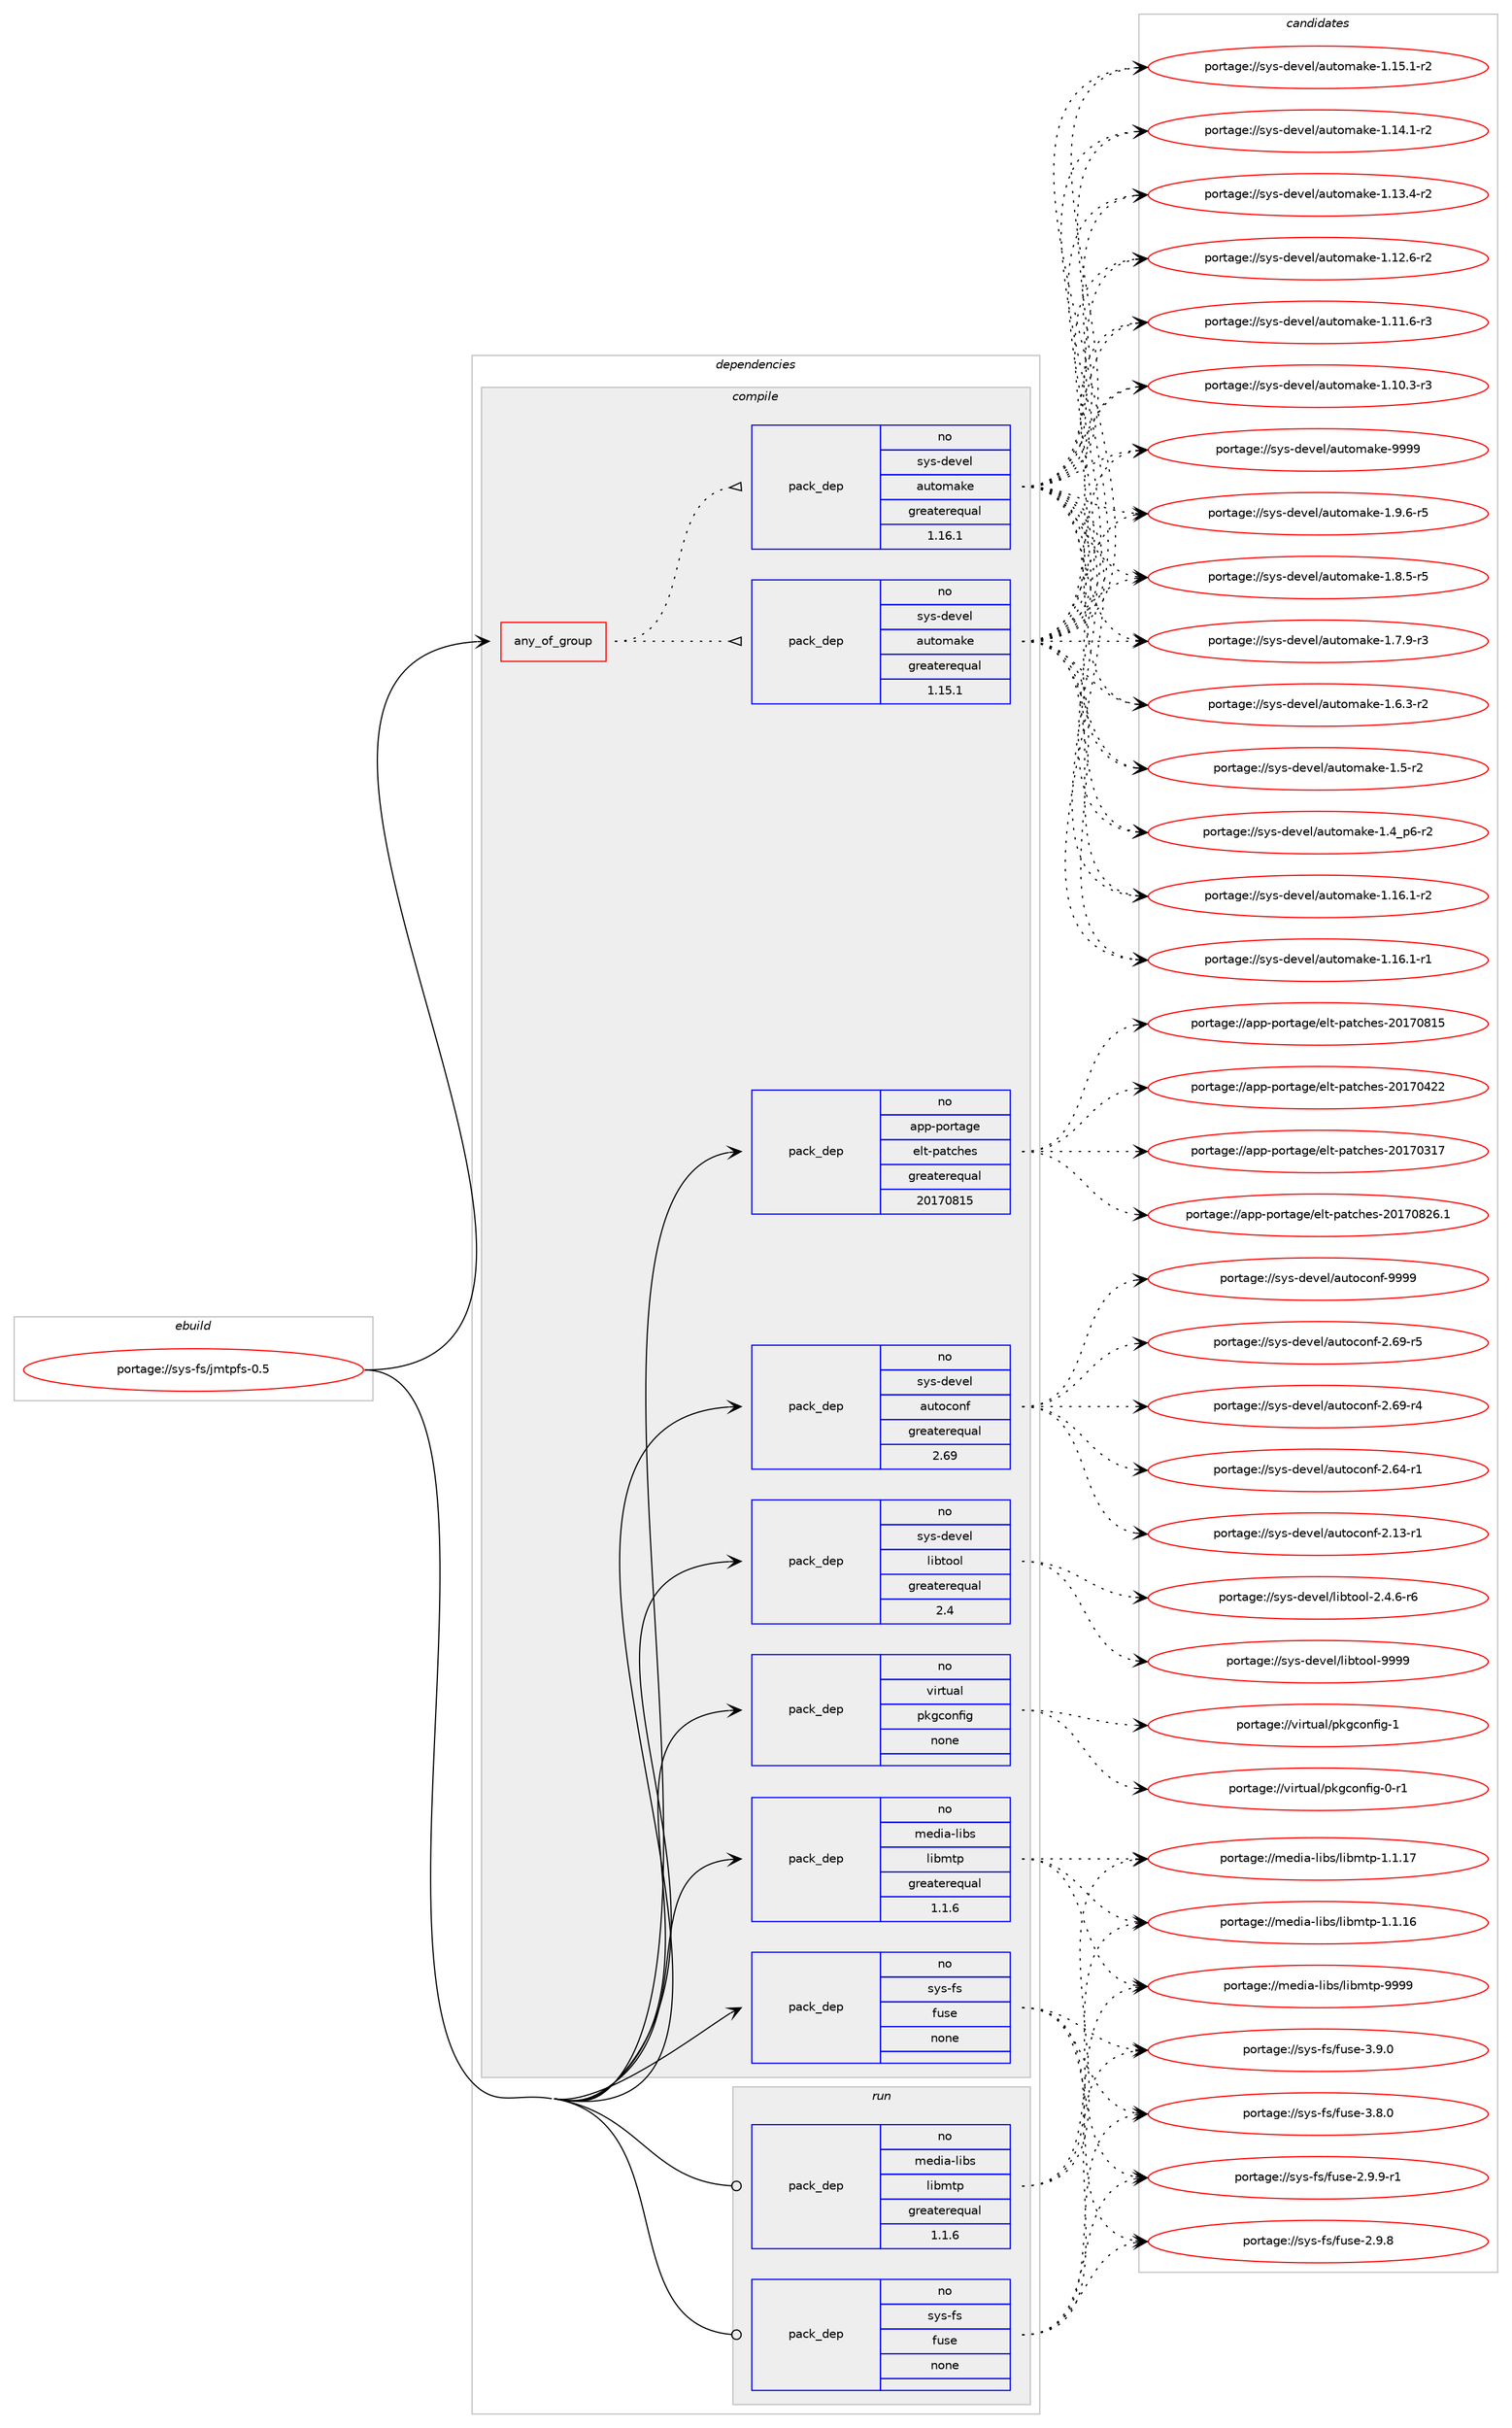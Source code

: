 digraph prolog {

# *************
# Graph options
# *************

newrank=true;
concentrate=true;
compound=true;
graph [rankdir=LR,fontname=Helvetica,fontsize=10,ranksep=1.5];#, ranksep=2.5, nodesep=0.2];
edge  [arrowhead=vee];
node  [fontname=Helvetica,fontsize=10];

# **********
# The ebuild
# **********

subgraph cluster_leftcol {
color=gray;
rank=same;
label=<<i>ebuild</i>>;
id [label="portage://sys-fs/jmtpfs-0.5", color=red, width=4, href="../sys-fs/jmtpfs-0.5.svg"];
}

# ****************
# The dependencies
# ****************

subgraph cluster_midcol {
color=gray;
label=<<i>dependencies</i>>;
subgraph cluster_compile {
fillcolor="#eeeeee";
style=filled;
label=<<i>compile</i>>;
subgraph any611 {
dependency23466 [label=<<TABLE BORDER="0" CELLBORDER="1" CELLSPACING="0" CELLPADDING="4"><TR><TD CELLPADDING="10">any_of_group</TD></TR></TABLE>>, shape=none, color=red];subgraph pack19048 {
dependency23467 [label=<<TABLE BORDER="0" CELLBORDER="1" CELLSPACING="0" CELLPADDING="4" WIDTH="220"><TR><TD ROWSPAN="6" CELLPADDING="30">pack_dep</TD></TR><TR><TD WIDTH="110">no</TD></TR><TR><TD>sys-devel</TD></TR><TR><TD>automake</TD></TR><TR><TD>greaterequal</TD></TR><TR><TD>1.16.1</TD></TR></TABLE>>, shape=none, color=blue];
}
dependency23466:e -> dependency23467:w [weight=20,style="dotted",arrowhead="oinv"];
subgraph pack19049 {
dependency23468 [label=<<TABLE BORDER="0" CELLBORDER="1" CELLSPACING="0" CELLPADDING="4" WIDTH="220"><TR><TD ROWSPAN="6" CELLPADDING="30">pack_dep</TD></TR><TR><TD WIDTH="110">no</TD></TR><TR><TD>sys-devel</TD></TR><TR><TD>automake</TD></TR><TR><TD>greaterequal</TD></TR><TR><TD>1.15.1</TD></TR></TABLE>>, shape=none, color=blue];
}
dependency23466:e -> dependency23468:w [weight=20,style="dotted",arrowhead="oinv"];
}
id:e -> dependency23466:w [weight=20,style="solid",arrowhead="vee"];
subgraph pack19050 {
dependency23469 [label=<<TABLE BORDER="0" CELLBORDER="1" CELLSPACING="0" CELLPADDING="4" WIDTH="220"><TR><TD ROWSPAN="6" CELLPADDING="30">pack_dep</TD></TR><TR><TD WIDTH="110">no</TD></TR><TR><TD>app-portage</TD></TR><TR><TD>elt-patches</TD></TR><TR><TD>greaterequal</TD></TR><TR><TD>20170815</TD></TR></TABLE>>, shape=none, color=blue];
}
id:e -> dependency23469:w [weight=20,style="solid",arrowhead="vee"];
subgraph pack19051 {
dependency23470 [label=<<TABLE BORDER="0" CELLBORDER="1" CELLSPACING="0" CELLPADDING="4" WIDTH="220"><TR><TD ROWSPAN="6" CELLPADDING="30">pack_dep</TD></TR><TR><TD WIDTH="110">no</TD></TR><TR><TD>media-libs</TD></TR><TR><TD>libmtp</TD></TR><TR><TD>greaterequal</TD></TR><TR><TD>1.1.6</TD></TR></TABLE>>, shape=none, color=blue];
}
id:e -> dependency23470:w [weight=20,style="solid",arrowhead="vee"];
subgraph pack19052 {
dependency23471 [label=<<TABLE BORDER="0" CELLBORDER="1" CELLSPACING="0" CELLPADDING="4" WIDTH="220"><TR><TD ROWSPAN="6" CELLPADDING="30">pack_dep</TD></TR><TR><TD WIDTH="110">no</TD></TR><TR><TD>sys-devel</TD></TR><TR><TD>autoconf</TD></TR><TR><TD>greaterequal</TD></TR><TR><TD>2.69</TD></TR></TABLE>>, shape=none, color=blue];
}
id:e -> dependency23471:w [weight=20,style="solid",arrowhead="vee"];
subgraph pack19053 {
dependency23472 [label=<<TABLE BORDER="0" CELLBORDER="1" CELLSPACING="0" CELLPADDING="4" WIDTH="220"><TR><TD ROWSPAN="6" CELLPADDING="30">pack_dep</TD></TR><TR><TD WIDTH="110">no</TD></TR><TR><TD>sys-devel</TD></TR><TR><TD>libtool</TD></TR><TR><TD>greaterequal</TD></TR><TR><TD>2.4</TD></TR></TABLE>>, shape=none, color=blue];
}
id:e -> dependency23472:w [weight=20,style="solid",arrowhead="vee"];
subgraph pack19054 {
dependency23473 [label=<<TABLE BORDER="0" CELLBORDER="1" CELLSPACING="0" CELLPADDING="4" WIDTH="220"><TR><TD ROWSPAN="6" CELLPADDING="30">pack_dep</TD></TR><TR><TD WIDTH="110">no</TD></TR><TR><TD>sys-fs</TD></TR><TR><TD>fuse</TD></TR><TR><TD>none</TD></TR><TR><TD></TD></TR></TABLE>>, shape=none, color=blue];
}
id:e -> dependency23473:w [weight=20,style="solid",arrowhead="vee"];
subgraph pack19055 {
dependency23474 [label=<<TABLE BORDER="0" CELLBORDER="1" CELLSPACING="0" CELLPADDING="4" WIDTH="220"><TR><TD ROWSPAN="6" CELLPADDING="30">pack_dep</TD></TR><TR><TD WIDTH="110">no</TD></TR><TR><TD>virtual</TD></TR><TR><TD>pkgconfig</TD></TR><TR><TD>none</TD></TR><TR><TD></TD></TR></TABLE>>, shape=none, color=blue];
}
id:e -> dependency23474:w [weight=20,style="solid",arrowhead="vee"];
}
subgraph cluster_compileandrun {
fillcolor="#eeeeee";
style=filled;
label=<<i>compile and run</i>>;
}
subgraph cluster_run {
fillcolor="#eeeeee";
style=filled;
label=<<i>run</i>>;
subgraph pack19056 {
dependency23475 [label=<<TABLE BORDER="0" CELLBORDER="1" CELLSPACING="0" CELLPADDING="4" WIDTH="220"><TR><TD ROWSPAN="6" CELLPADDING="30">pack_dep</TD></TR><TR><TD WIDTH="110">no</TD></TR><TR><TD>media-libs</TD></TR><TR><TD>libmtp</TD></TR><TR><TD>greaterequal</TD></TR><TR><TD>1.1.6</TD></TR></TABLE>>, shape=none, color=blue];
}
id:e -> dependency23475:w [weight=20,style="solid",arrowhead="odot"];
subgraph pack19057 {
dependency23476 [label=<<TABLE BORDER="0" CELLBORDER="1" CELLSPACING="0" CELLPADDING="4" WIDTH="220"><TR><TD ROWSPAN="6" CELLPADDING="30">pack_dep</TD></TR><TR><TD WIDTH="110">no</TD></TR><TR><TD>sys-fs</TD></TR><TR><TD>fuse</TD></TR><TR><TD>none</TD></TR><TR><TD></TD></TR></TABLE>>, shape=none, color=blue];
}
id:e -> dependency23476:w [weight=20,style="solid",arrowhead="odot"];
}
}

# **************
# The candidates
# **************

subgraph cluster_choices {
rank=same;
color=gray;
label=<<i>candidates</i>>;

subgraph choice19048 {
color=black;
nodesep=1;
choice115121115451001011181011084797117116111109971071014557575757 [label="portage://sys-devel/automake-9999", color=red, width=4,href="../sys-devel/automake-9999.svg"];
choice115121115451001011181011084797117116111109971071014549465746544511453 [label="portage://sys-devel/automake-1.9.6-r5", color=red, width=4,href="../sys-devel/automake-1.9.6-r5.svg"];
choice115121115451001011181011084797117116111109971071014549465646534511453 [label="portage://sys-devel/automake-1.8.5-r5", color=red, width=4,href="../sys-devel/automake-1.8.5-r5.svg"];
choice115121115451001011181011084797117116111109971071014549465546574511451 [label="portage://sys-devel/automake-1.7.9-r3", color=red, width=4,href="../sys-devel/automake-1.7.9-r3.svg"];
choice115121115451001011181011084797117116111109971071014549465446514511450 [label="portage://sys-devel/automake-1.6.3-r2", color=red, width=4,href="../sys-devel/automake-1.6.3-r2.svg"];
choice11512111545100101118101108479711711611110997107101454946534511450 [label="portage://sys-devel/automake-1.5-r2", color=red, width=4,href="../sys-devel/automake-1.5-r2.svg"];
choice115121115451001011181011084797117116111109971071014549465295112544511450 [label="portage://sys-devel/automake-1.4_p6-r2", color=red, width=4,href="../sys-devel/automake-1.4_p6-r2.svg"];
choice11512111545100101118101108479711711611110997107101454946495446494511450 [label="portage://sys-devel/automake-1.16.1-r2", color=red, width=4,href="../sys-devel/automake-1.16.1-r2.svg"];
choice11512111545100101118101108479711711611110997107101454946495446494511449 [label="portage://sys-devel/automake-1.16.1-r1", color=red, width=4,href="../sys-devel/automake-1.16.1-r1.svg"];
choice11512111545100101118101108479711711611110997107101454946495346494511450 [label="portage://sys-devel/automake-1.15.1-r2", color=red, width=4,href="../sys-devel/automake-1.15.1-r2.svg"];
choice11512111545100101118101108479711711611110997107101454946495246494511450 [label="portage://sys-devel/automake-1.14.1-r2", color=red, width=4,href="../sys-devel/automake-1.14.1-r2.svg"];
choice11512111545100101118101108479711711611110997107101454946495146524511450 [label="portage://sys-devel/automake-1.13.4-r2", color=red, width=4,href="../sys-devel/automake-1.13.4-r2.svg"];
choice11512111545100101118101108479711711611110997107101454946495046544511450 [label="portage://sys-devel/automake-1.12.6-r2", color=red, width=4,href="../sys-devel/automake-1.12.6-r2.svg"];
choice11512111545100101118101108479711711611110997107101454946494946544511451 [label="portage://sys-devel/automake-1.11.6-r3", color=red, width=4,href="../sys-devel/automake-1.11.6-r3.svg"];
choice11512111545100101118101108479711711611110997107101454946494846514511451 [label="portage://sys-devel/automake-1.10.3-r3", color=red, width=4,href="../sys-devel/automake-1.10.3-r3.svg"];
dependency23467:e -> choice115121115451001011181011084797117116111109971071014557575757:w [style=dotted,weight="100"];
dependency23467:e -> choice115121115451001011181011084797117116111109971071014549465746544511453:w [style=dotted,weight="100"];
dependency23467:e -> choice115121115451001011181011084797117116111109971071014549465646534511453:w [style=dotted,weight="100"];
dependency23467:e -> choice115121115451001011181011084797117116111109971071014549465546574511451:w [style=dotted,weight="100"];
dependency23467:e -> choice115121115451001011181011084797117116111109971071014549465446514511450:w [style=dotted,weight="100"];
dependency23467:e -> choice11512111545100101118101108479711711611110997107101454946534511450:w [style=dotted,weight="100"];
dependency23467:e -> choice115121115451001011181011084797117116111109971071014549465295112544511450:w [style=dotted,weight="100"];
dependency23467:e -> choice11512111545100101118101108479711711611110997107101454946495446494511450:w [style=dotted,weight="100"];
dependency23467:e -> choice11512111545100101118101108479711711611110997107101454946495446494511449:w [style=dotted,weight="100"];
dependency23467:e -> choice11512111545100101118101108479711711611110997107101454946495346494511450:w [style=dotted,weight="100"];
dependency23467:e -> choice11512111545100101118101108479711711611110997107101454946495246494511450:w [style=dotted,weight="100"];
dependency23467:e -> choice11512111545100101118101108479711711611110997107101454946495146524511450:w [style=dotted,weight="100"];
dependency23467:e -> choice11512111545100101118101108479711711611110997107101454946495046544511450:w [style=dotted,weight="100"];
dependency23467:e -> choice11512111545100101118101108479711711611110997107101454946494946544511451:w [style=dotted,weight="100"];
dependency23467:e -> choice11512111545100101118101108479711711611110997107101454946494846514511451:w [style=dotted,weight="100"];
}
subgraph choice19049 {
color=black;
nodesep=1;
choice115121115451001011181011084797117116111109971071014557575757 [label="portage://sys-devel/automake-9999", color=red, width=4,href="../sys-devel/automake-9999.svg"];
choice115121115451001011181011084797117116111109971071014549465746544511453 [label="portage://sys-devel/automake-1.9.6-r5", color=red, width=4,href="../sys-devel/automake-1.9.6-r5.svg"];
choice115121115451001011181011084797117116111109971071014549465646534511453 [label="portage://sys-devel/automake-1.8.5-r5", color=red, width=4,href="../sys-devel/automake-1.8.5-r5.svg"];
choice115121115451001011181011084797117116111109971071014549465546574511451 [label="portage://sys-devel/automake-1.7.9-r3", color=red, width=4,href="../sys-devel/automake-1.7.9-r3.svg"];
choice115121115451001011181011084797117116111109971071014549465446514511450 [label="portage://sys-devel/automake-1.6.3-r2", color=red, width=4,href="../sys-devel/automake-1.6.3-r2.svg"];
choice11512111545100101118101108479711711611110997107101454946534511450 [label="portage://sys-devel/automake-1.5-r2", color=red, width=4,href="../sys-devel/automake-1.5-r2.svg"];
choice115121115451001011181011084797117116111109971071014549465295112544511450 [label="portage://sys-devel/automake-1.4_p6-r2", color=red, width=4,href="../sys-devel/automake-1.4_p6-r2.svg"];
choice11512111545100101118101108479711711611110997107101454946495446494511450 [label="portage://sys-devel/automake-1.16.1-r2", color=red, width=4,href="../sys-devel/automake-1.16.1-r2.svg"];
choice11512111545100101118101108479711711611110997107101454946495446494511449 [label="portage://sys-devel/automake-1.16.1-r1", color=red, width=4,href="../sys-devel/automake-1.16.1-r1.svg"];
choice11512111545100101118101108479711711611110997107101454946495346494511450 [label="portage://sys-devel/automake-1.15.1-r2", color=red, width=4,href="../sys-devel/automake-1.15.1-r2.svg"];
choice11512111545100101118101108479711711611110997107101454946495246494511450 [label="portage://sys-devel/automake-1.14.1-r2", color=red, width=4,href="../sys-devel/automake-1.14.1-r2.svg"];
choice11512111545100101118101108479711711611110997107101454946495146524511450 [label="portage://sys-devel/automake-1.13.4-r2", color=red, width=4,href="../sys-devel/automake-1.13.4-r2.svg"];
choice11512111545100101118101108479711711611110997107101454946495046544511450 [label="portage://sys-devel/automake-1.12.6-r2", color=red, width=4,href="../sys-devel/automake-1.12.6-r2.svg"];
choice11512111545100101118101108479711711611110997107101454946494946544511451 [label="portage://sys-devel/automake-1.11.6-r3", color=red, width=4,href="../sys-devel/automake-1.11.6-r3.svg"];
choice11512111545100101118101108479711711611110997107101454946494846514511451 [label="portage://sys-devel/automake-1.10.3-r3", color=red, width=4,href="../sys-devel/automake-1.10.3-r3.svg"];
dependency23468:e -> choice115121115451001011181011084797117116111109971071014557575757:w [style=dotted,weight="100"];
dependency23468:e -> choice115121115451001011181011084797117116111109971071014549465746544511453:w [style=dotted,weight="100"];
dependency23468:e -> choice115121115451001011181011084797117116111109971071014549465646534511453:w [style=dotted,weight="100"];
dependency23468:e -> choice115121115451001011181011084797117116111109971071014549465546574511451:w [style=dotted,weight="100"];
dependency23468:e -> choice115121115451001011181011084797117116111109971071014549465446514511450:w [style=dotted,weight="100"];
dependency23468:e -> choice11512111545100101118101108479711711611110997107101454946534511450:w [style=dotted,weight="100"];
dependency23468:e -> choice115121115451001011181011084797117116111109971071014549465295112544511450:w [style=dotted,weight="100"];
dependency23468:e -> choice11512111545100101118101108479711711611110997107101454946495446494511450:w [style=dotted,weight="100"];
dependency23468:e -> choice11512111545100101118101108479711711611110997107101454946495446494511449:w [style=dotted,weight="100"];
dependency23468:e -> choice11512111545100101118101108479711711611110997107101454946495346494511450:w [style=dotted,weight="100"];
dependency23468:e -> choice11512111545100101118101108479711711611110997107101454946495246494511450:w [style=dotted,weight="100"];
dependency23468:e -> choice11512111545100101118101108479711711611110997107101454946495146524511450:w [style=dotted,weight="100"];
dependency23468:e -> choice11512111545100101118101108479711711611110997107101454946495046544511450:w [style=dotted,weight="100"];
dependency23468:e -> choice11512111545100101118101108479711711611110997107101454946494946544511451:w [style=dotted,weight="100"];
dependency23468:e -> choice11512111545100101118101108479711711611110997107101454946494846514511451:w [style=dotted,weight="100"];
}
subgraph choice19050 {
color=black;
nodesep=1;
choice971121124511211111411697103101471011081164511297116991041011154550484955485650544649 [label="portage://app-portage/elt-patches-20170826.1", color=red, width=4,href="../app-portage/elt-patches-20170826.1.svg"];
choice97112112451121111141169710310147101108116451129711699104101115455048495548564953 [label="portage://app-portage/elt-patches-20170815", color=red, width=4,href="../app-portage/elt-patches-20170815.svg"];
choice97112112451121111141169710310147101108116451129711699104101115455048495548525050 [label="portage://app-portage/elt-patches-20170422", color=red, width=4,href="../app-portage/elt-patches-20170422.svg"];
choice97112112451121111141169710310147101108116451129711699104101115455048495548514955 [label="portage://app-portage/elt-patches-20170317", color=red, width=4,href="../app-portage/elt-patches-20170317.svg"];
dependency23469:e -> choice971121124511211111411697103101471011081164511297116991041011154550484955485650544649:w [style=dotted,weight="100"];
dependency23469:e -> choice97112112451121111141169710310147101108116451129711699104101115455048495548564953:w [style=dotted,weight="100"];
dependency23469:e -> choice97112112451121111141169710310147101108116451129711699104101115455048495548525050:w [style=dotted,weight="100"];
dependency23469:e -> choice97112112451121111141169710310147101108116451129711699104101115455048495548514955:w [style=dotted,weight="100"];
}
subgraph choice19051 {
color=black;
nodesep=1;
choice10910110010597451081059811547108105981091161124557575757 [label="portage://media-libs/libmtp-9999", color=red, width=4,href="../media-libs/libmtp-9999.svg"];
choice109101100105974510810598115471081059810911611245494649464955 [label="portage://media-libs/libmtp-1.1.17", color=red, width=4,href="../media-libs/libmtp-1.1.17.svg"];
choice109101100105974510810598115471081059810911611245494649464954 [label="portage://media-libs/libmtp-1.1.16", color=red, width=4,href="../media-libs/libmtp-1.1.16.svg"];
dependency23470:e -> choice10910110010597451081059811547108105981091161124557575757:w [style=dotted,weight="100"];
dependency23470:e -> choice109101100105974510810598115471081059810911611245494649464955:w [style=dotted,weight="100"];
dependency23470:e -> choice109101100105974510810598115471081059810911611245494649464954:w [style=dotted,weight="100"];
}
subgraph choice19052 {
color=black;
nodesep=1;
choice115121115451001011181011084797117116111991111101024557575757 [label="portage://sys-devel/autoconf-9999", color=red, width=4,href="../sys-devel/autoconf-9999.svg"];
choice1151211154510010111810110847971171161119911111010245504654574511453 [label="portage://sys-devel/autoconf-2.69-r5", color=red, width=4,href="../sys-devel/autoconf-2.69-r5.svg"];
choice1151211154510010111810110847971171161119911111010245504654574511452 [label="portage://sys-devel/autoconf-2.69-r4", color=red, width=4,href="../sys-devel/autoconf-2.69-r4.svg"];
choice1151211154510010111810110847971171161119911111010245504654524511449 [label="portage://sys-devel/autoconf-2.64-r1", color=red, width=4,href="../sys-devel/autoconf-2.64-r1.svg"];
choice1151211154510010111810110847971171161119911111010245504649514511449 [label="portage://sys-devel/autoconf-2.13-r1", color=red, width=4,href="../sys-devel/autoconf-2.13-r1.svg"];
dependency23471:e -> choice115121115451001011181011084797117116111991111101024557575757:w [style=dotted,weight="100"];
dependency23471:e -> choice1151211154510010111810110847971171161119911111010245504654574511453:w [style=dotted,weight="100"];
dependency23471:e -> choice1151211154510010111810110847971171161119911111010245504654574511452:w [style=dotted,weight="100"];
dependency23471:e -> choice1151211154510010111810110847971171161119911111010245504654524511449:w [style=dotted,weight="100"];
dependency23471:e -> choice1151211154510010111810110847971171161119911111010245504649514511449:w [style=dotted,weight="100"];
}
subgraph choice19053 {
color=black;
nodesep=1;
choice1151211154510010111810110847108105981161111111084557575757 [label="portage://sys-devel/libtool-9999", color=red, width=4,href="../sys-devel/libtool-9999.svg"];
choice1151211154510010111810110847108105981161111111084550465246544511454 [label="portage://sys-devel/libtool-2.4.6-r6", color=red, width=4,href="../sys-devel/libtool-2.4.6-r6.svg"];
dependency23472:e -> choice1151211154510010111810110847108105981161111111084557575757:w [style=dotted,weight="100"];
dependency23472:e -> choice1151211154510010111810110847108105981161111111084550465246544511454:w [style=dotted,weight="100"];
}
subgraph choice19054 {
color=black;
nodesep=1;
choice1151211154510211547102117115101455146574648 [label="portage://sys-fs/fuse-3.9.0", color=red, width=4,href="../sys-fs/fuse-3.9.0.svg"];
choice1151211154510211547102117115101455146564648 [label="portage://sys-fs/fuse-3.8.0", color=red, width=4,href="../sys-fs/fuse-3.8.0.svg"];
choice11512111545102115471021171151014550465746574511449 [label="portage://sys-fs/fuse-2.9.9-r1", color=red, width=4,href="../sys-fs/fuse-2.9.9-r1.svg"];
choice1151211154510211547102117115101455046574656 [label="portage://sys-fs/fuse-2.9.8", color=red, width=4,href="../sys-fs/fuse-2.9.8.svg"];
dependency23473:e -> choice1151211154510211547102117115101455146574648:w [style=dotted,weight="100"];
dependency23473:e -> choice1151211154510211547102117115101455146564648:w [style=dotted,weight="100"];
dependency23473:e -> choice11512111545102115471021171151014550465746574511449:w [style=dotted,weight="100"];
dependency23473:e -> choice1151211154510211547102117115101455046574656:w [style=dotted,weight="100"];
}
subgraph choice19055 {
color=black;
nodesep=1;
choice1181051141161179710847112107103991111101021051034549 [label="portage://virtual/pkgconfig-1", color=red, width=4,href="../virtual/pkgconfig-1.svg"];
choice11810511411611797108471121071039911111010210510345484511449 [label="portage://virtual/pkgconfig-0-r1", color=red, width=4,href="../virtual/pkgconfig-0-r1.svg"];
dependency23474:e -> choice1181051141161179710847112107103991111101021051034549:w [style=dotted,weight="100"];
dependency23474:e -> choice11810511411611797108471121071039911111010210510345484511449:w [style=dotted,weight="100"];
}
subgraph choice19056 {
color=black;
nodesep=1;
choice10910110010597451081059811547108105981091161124557575757 [label="portage://media-libs/libmtp-9999", color=red, width=4,href="../media-libs/libmtp-9999.svg"];
choice109101100105974510810598115471081059810911611245494649464955 [label="portage://media-libs/libmtp-1.1.17", color=red, width=4,href="../media-libs/libmtp-1.1.17.svg"];
choice109101100105974510810598115471081059810911611245494649464954 [label="portage://media-libs/libmtp-1.1.16", color=red, width=4,href="../media-libs/libmtp-1.1.16.svg"];
dependency23475:e -> choice10910110010597451081059811547108105981091161124557575757:w [style=dotted,weight="100"];
dependency23475:e -> choice109101100105974510810598115471081059810911611245494649464955:w [style=dotted,weight="100"];
dependency23475:e -> choice109101100105974510810598115471081059810911611245494649464954:w [style=dotted,weight="100"];
}
subgraph choice19057 {
color=black;
nodesep=1;
choice1151211154510211547102117115101455146574648 [label="portage://sys-fs/fuse-3.9.0", color=red, width=4,href="../sys-fs/fuse-3.9.0.svg"];
choice1151211154510211547102117115101455146564648 [label="portage://sys-fs/fuse-3.8.0", color=red, width=4,href="../sys-fs/fuse-3.8.0.svg"];
choice11512111545102115471021171151014550465746574511449 [label="portage://sys-fs/fuse-2.9.9-r1", color=red, width=4,href="../sys-fs/fuse-2.9.9-r1.svg"];
choice1151211154510211547102117115101455046574656 [label="portage://sys-fs/fuse-2.9.8", color=red, width=4,href="../sys-fs/fuse-2.9.8.svg"];
dependency23476:e -> choice1151211154510211547102117115101455146574648:w [style=dotted,weight="100"];
dependency23476:e -> choice1151211154510211547102117115101455146564648:w [style=dotted,weight="100"];
dependency23476:e -> choice11512111545102115471021171151014550465746574511449:w [style=dotted,weight="100"];
dependency23476:e -> choice1151211154510211547102117115101455046574656:w [style=dotted,weight="100"];
}
}

}
